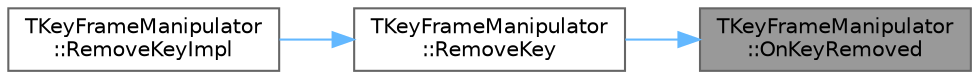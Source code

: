digraph "TKeyFrameManipulator::OnKeyRemoved"
{
 // INTERACTIVE_SVG=YES
 // LATEX_PDF_SIZE
  bgcolor="transparent";
  edge [fontname=Helvetica,fontsize=10,labelfontname=Helvetica,labelfontsize=10];
  node [fontname=Helvetica,fontsize=10,shape=box,height=0.2,width=0.4];
  rankdir="RL";
  Node1 [id="Node000001",label="TKeyFrameManipulator\l::OnKeyRemoved",height=0.2,width=0.4,color="gray40", fillcolor="grey60", style="filled", fontcolor="black",tooltip="Called when a key time has been removed from the array."];
  Node1 -> Node2 [id="edge1_Node000001_Node000002",dir="back",color="steelblue1",style="solid",tooltip=" "];
  Node2 [id="Node000002",label="TKeyFrameManipulator\l::RemoveKey",height=0.2,width=0.4,color="grey40", fillcolor="white", style="filled",URL="$de/d3a/classTKeyFrameManipulator.html#a4a531b43a086a68200332f5310e76e92",tooltip="Remove a key that corresponds to the specified key handle."];
  Node2 -> Node3 [id="edge2_Node000002_Node000003",dir="back",color="steelblue1",style="solid",tooltip=" "];
  Node3 [id="Node000003",label="TKeyFrameManipulator\l::RemoveKeyImpl",height=0.2,width=0.4,color="grey40", fillcolor="white", style="filled",URL="$de/d3a/classTKeyFrameManipulator.html#af28700975d0d465fb13b6d38265c03ab",tooltip="Remove a key that corresponds to the specified key handle."];
}
